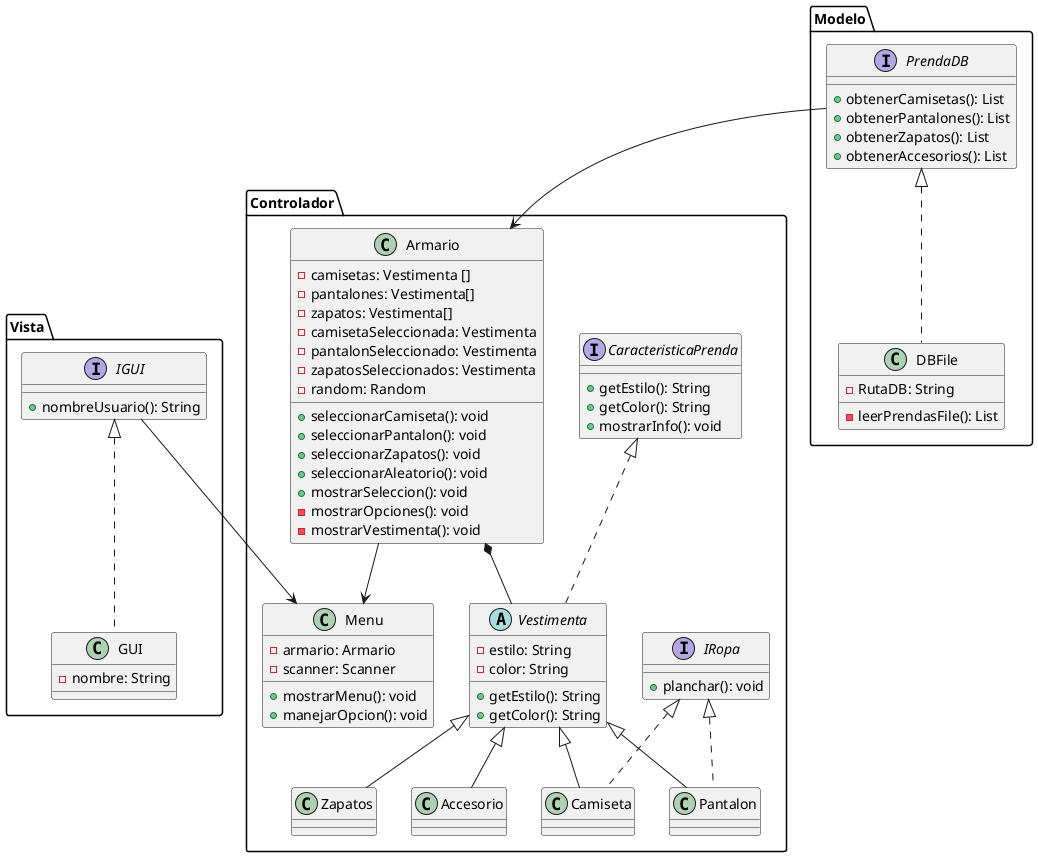 @startuml
package Controlador{
interface CaracteristicaPrenda {
    +getEstilo(): String
    +getColor(): String
    +mostrarInfo(): void
}
interface IRopa{
    +planchar(): void
}

abstract class Vestimenta {
    -estilo: String
    -color: String
    +getEstilo(): String
    +getColor(): String
}

class Camiseta {
}

class Pantalon {
}

class Zapatos {
}
class Accesorio{
}
class Armario {
    -camisetas: Vestimenta []
    -pantalones: Vestimenta[]
    -zapatos: Vestimenta[]
    -camisetaSeleccionada: Vestimenta
    -pantalonSeleccionado: Vestimenta
    -zapatosSeleccionados: Vestimenta
    -random: Random
    +seleccionarCamiseta(): void
    +seleccionarPantalon(): void    
    +seleccionarZapatos(): void
    +seleccionarAleatorio(): void
    +mostrarSeleccion(): void
    -mostrarOpciones(): void
    -mostrarVestimenta(): void    
    
}
class Menu {
    -armario: Armario
    -scanner: Scanner
    +mostrarMenu(): void
    +manejarOpcion(): void
}
}
package Vista{
Class GUI {
    - nombre: String
}
interface IGUI{
    + nombreUsuario(): String
}
}
package Modelo {
interface PrendaDB{
    + obtenerCamisetas(): List
    + obtenerPantalones(): List
    + obtenerZapatos(): List
    + obtenerAccesorios(): List
}

class DBFile{
    - RutaDB: String
    - leerPrendasFile(): List
}
}
CaracteristicaPrenda <|.. Vestimenta 
Vestimenta <|-- Camiseta
Vestimenta <|-- Pantalon
Vestimenta <|-- Zapatos
Vestimenta <|-- Accesorio

IRopa <|.. Camiseta
IRopa <|.. Pantalon

Armario --> Menu
Armario *-- Vestimenta 
 
IGUI --> Menu
IGUI <|.. GUI

PrendaDB --> Armario
PrendaDB <|.. DBFile

@enduml